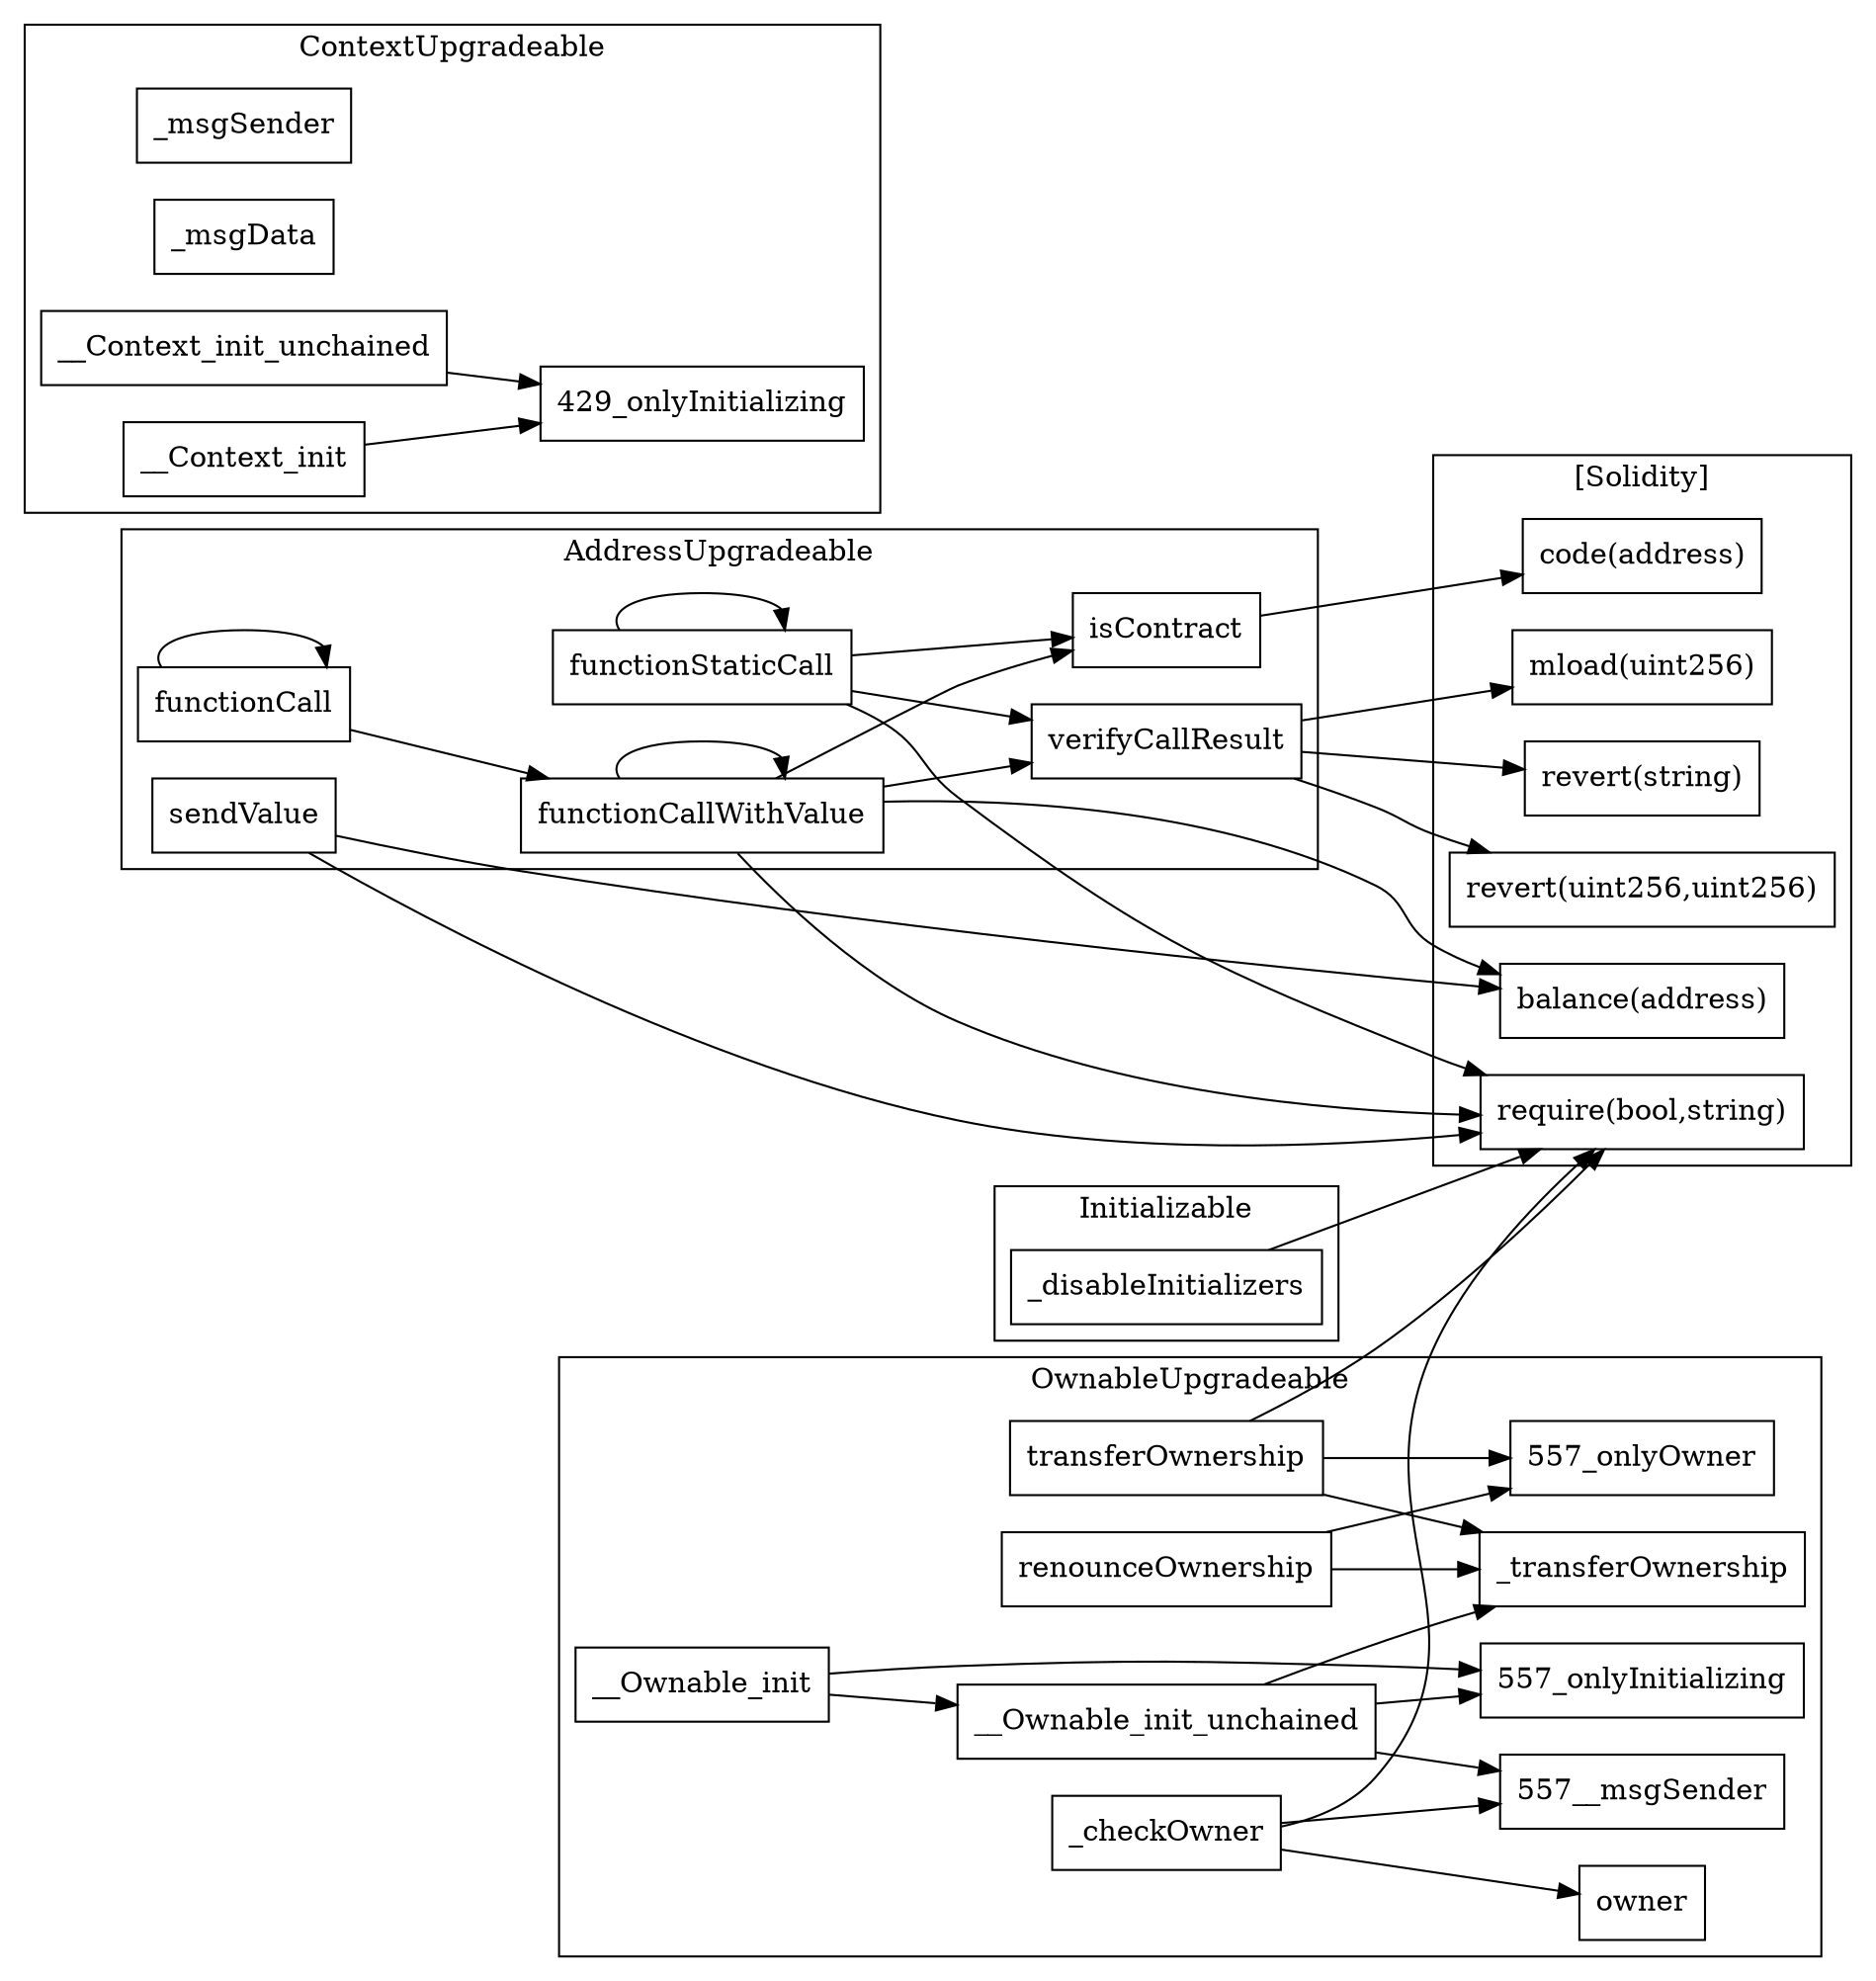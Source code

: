 strict digraph {
rankdir="LR"
node [shape=box]
subgraph cluster_242_AddressUpgradeable {
label = "AddressUpgradeable"
"242_functionCall" [label="functionCall"]
"242_functionStaticCall" [label="functionStaticCall"]
"242_sendValue" [label="sendValue"]
"242_verifyCallResult" [label="verifyCallResult"]
"242_isContract" [label="isContract"]
"242_functionCallWithValue" [label="functionCallWithValue"]
"242_functionCallWithValue" -> "242_verifyCallResult"
"242_functionStaticCall" -> "242_verifyCallResult"
"242_functionCallWithValue" -> "242_functionCallWithValue"
"242_functionStaticCall" -> "242_isContract"
"242_functionStaticCall" -> "242_functionStaticCall"
"242_functionCallWithValue" -> "242_isContract"
"242_functionCall" -> "242_functionCallWithValue"
"242_functionCall" -> "242_functionCall"
}subgraph cluster_557_OwnableUpgradeable {
label = "OwnableUpgradeable"
"557_transferOwnership" [label="transferOwnership"]
"557___Ownable_init_unchained" [label="__Ownable_init_unchained"]
"557___Ownable_init" [label="__Ownable_init"]
"557_owner" [label="owner"]
"557__transferOwnership" [label="_transferOwnership"]
"557_renounceOwnership" [label="renounceOwnership"]
"557__checkOwner" [label="_checkOwner"]
"557_transferOwnership" -> "557_onlyOwner"
"557__checkOwner" -> "557__msgSender"
"557_renounceOwnership" -> "557__transferOwnership"
"557___Ownable_init" -> "557_onlyInitializing"
"557__checkOwner" -> "557_owner"
"557___Ownable_init_unchained" -> "557__transferOwnership"
"557_renounceOwnership" -> "557_onlyOwner"
"557___Ownable_init" -> "557___Ownable_init_unchained"
"557_transferOwnership" -> "557__transferOwnership"
"557___Ownable_init_unchained" -> "557__msgSender"
"557___Ownable_init_unchained" -> "557_onlyInitializing"
}subgraph cluster_390_Initializable {
label = "Initializable"
"390__disableInitializers" [label="_disableInitializers"]
}subgraph cluster_429_ContextUpgradeable {
label = "ContextUpgradeable"
"429__msgSender" [label="_msgSender"]
"429__msgData" [label="_msgData"]
"429___Context_init_unchained" [label="__Context_init_unchained"]
"429___Context_init" [label="__Context_init"]
"429___Context_init_unchained" -> "429_onlyInitializing"
"429___Context_init" -> "429_onlyInitializing"
}subgraph cluster_solidity {
label = "[Solidity]"
"revert(uint256,uint256)" 
"require(bool,string)" 
"balance(address)" 
"mload(uint256)" 
"revert(string)" 
"code(address)" 
"242_sendValue" -> "balance(address)"
"242_functionStaticCall" -> "require(bool,string)"
"390__disableInitializers" -> "require(bool,string)"
"242_functionCallWithValue" -> "balance(address)"
"557_transferOwnership" -> "require(bool,string)"
"242_verifyCallResult" -> "mload(uint256)"
"557__checkOwner" -> "require(bool,string)"
"242_isContract" -> "code(address)"
"242_functionCallWithValue" -> "require(bool,string)"
"242_sendValue" -> "require(bool,string)"
"242_verifyCallResult" -> "revert(uint256,uint256)"
"242_verifyCallResult" -> "revert(string)"
}
}